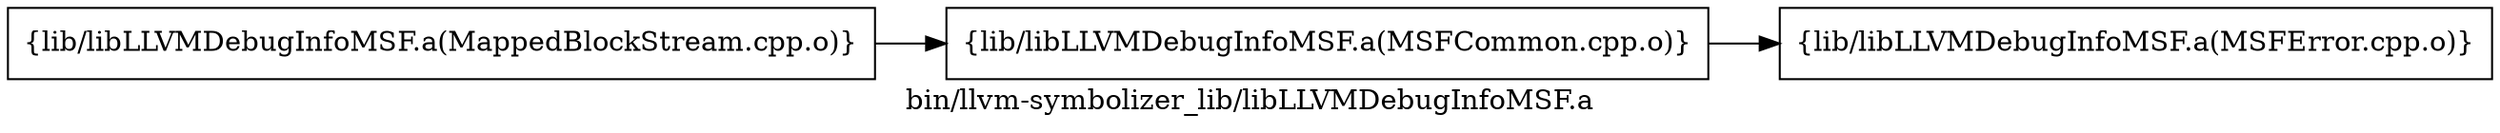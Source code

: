 digraph "bin/llvm-symbolizer_lib/libLLVMDebugInfoMSF.a" {
	label="bin/llvm-symbolizer_lib/libLLVMDebugInfoMSF.a";
	rankdir=LR;
	{ rank=same; Node0x55f808f918d8;  }
	{ rank=same; Node0x55f808f924b8;  }

	Node0x55f808f918d8 [shape=record,shape=box,group=0,label="{lib/libLLVMDebugInfoMSF.a(MappedBlockStream.cpp.o)}"];
	Node0x55f808f918d8 -> Node0x55f808f924b8;
	Node0x55f808f924b8 [shape=record,shape=box,group=0,label="{lib/libLLVMDebugInfoMSF.a(MSFCommon.cpp.o)}"];
	Node0x55f808f924b8 -> Node0x55f808f91dd8;
	Node0x55f808f91dd8 [shape=record,shape=box,group=0,label="{lib/libLLVMDebugInfoMSF.a(MSFError.cpp.o)}"];
}
